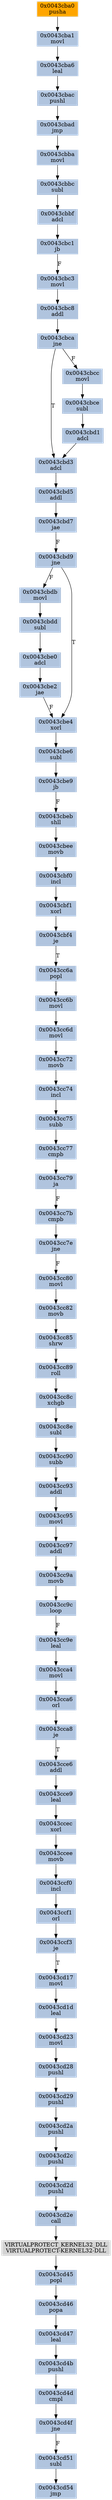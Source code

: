strict digraph G {
	graph [bgcolor=transparent,
		name=G
	];
	node [color=lightsteelblue,
		fillcolor=lightsteelblue,
		shape=rectangle,
		style=filled
	];
	"0x0043cc8e"	[label="0x0043cc8e
subl"];
	"0x0043cc90"	[label="0x0043cc90
subb"];
	"0x0043cc8e" -> "0x0043cc90"	[color="#000000"];
	"0x0043cbce"	[label="0x0043cbce
subl"];
	"0x0043cbd1"	[label="0x0043cbd1
adcl"];
	"0x0043cbce" -> "0x0043cbd1"	[color="#000000"];
	"0x0043cd17"	[label="0x0043cd17
movl"];
	"0x0043cd1d"	[label="0x0043cd1d
leal"];
	"0x0043cd17" -> "0x0043cd1d"	[color="#000000"];
	"0x0043cbdb"	[label="0x0043cbdb
movl"];
	"0x0043cbdd"	[label="0x0043cbdd
subl"];
	"0x0043cbdb" -> "0x0043cbdd"	[color="#000000"];
	"0x0043cc8c"	[label="0x0043cc8c
xchgb"];
	"0x0043cc8c" -> "0x0043cc8e"	[color="#000000"];
	"0x0043cc93"	[label="0x0043cc93
addl"];
	"0x0043cc95"	[label="0x0043cc95
movl"];
	"0x0043cc93" -> "0x0043cc95"	[color="#000000"];
	"0x0043cc72"	[label="0x0043cc72
movb"];
	"0x0043cc74"	[label="0x0043cc74
incl"];
	"0x0043cc72" -> "0x0043cc74"	[color="#000000"];
	"0x0043cbd5"	[label="0x0043cbd5
addl"];
	"0x0043cbd7"	[label="0x0043cbd7
jae"];
	"0x0043cbd5" -> "0x0043cbd7"	[color="#000000"];
	"0x0043cbe6"	[label="0x0043cbe6
subl"];
	"0x0043cbe9"	[label="0x0043cbe9
jb"];
	"0x0043cbe6" -> "0x0043cbe9"	[color="#000000"];
	"0x0043cc80"	[label="0x0043cc80
movl"];
	"0x0043cc82"	[label="0x0043cc82
movb"];
	"0x0043cc80" -> "0x0043cc82"	[color="#000000"];
	"0x0043cba6"	[label="0x0043cba6
leal"];
	"0x0043cbac"	[label="0x0043cbac
pushl"];
	"0x0043cba6" -> "0x0043cbac"	[color="#000000"];
	"0x0043cd23"	[label="0x0043cd23
movl"];
	"0x0043cd1d" -> "0x0043cd23"	[color="#000000"];
	"0x0043cca8"	[label="0x0043cca8
je"];
	"0x0043cce6"	[label="0x0043cce6
addl"];
	"0x0043cca8" -> "0x0043cce6"	[color="#000000",
		label=T];
	"0x0043cba0"	[color=lightgrey,
		fillcolor=orange,
		label="0x0043cba0
pusha"];
	"0x0043cba1"	[label="0x0043cba1
movl"];
	"0x0043cba0" -> "0x0043cba1"	[color="#000000"];
	"0x0043ccf3"	[label="0x0043ccf3
je"];
	"0x0043ccf3" -> "0x0043cd17"	[color="#000000",
		label=T];
	"0x0043cbc1"	[label="0x0043cbc1
jb"];
	"0x0043cbc3"	[label="0x0043cbc3
movl"];
	"0x0043cbc1" -> "0x0043cbc3"	[color="#000000",
		label=F];
	"0x0043cbba"	[label="0x0043cbba
movl"];
	"0x0043cbbc"	[label="0x0043cbbc
subl"];
	"0x0043cbba" -> "0x0043cbbc"	[color="#000000"];
	"0x0043cc97"	[label="0x0043cc97
addl"];
	"0x0043cc95" -> "0x0043cc97"	[color="#000000"];
	"0x0043cc90" -> "0x0043cc93"	[color="#000000"];
	"0x0043cbe4"	[label="0x0043cbe4
xorl"];
	"0x0043cbe4" -> "0x0043cbe6"	[color="#000000"];
	"0x0043cca6"	[label="0x0043cca6
orl"];
	"0x0043cca6" -> "0x0043cca8"	[color="#000000"];
	"0x0043cbc8"	[label="0x0043cbc8
addl"];
	"0x0043cbc3" -> "0x0043cbc8"	[color="#000000"];
	"0x0043cbad"	[label="0x0043cbad
jmp"];
	"0x0043cbac" -> "0x0043cbad"	[color="#000000"];
	"0x0043cd51"	[label="0x0043cd51
subl"];
	"0x0043cd54"	[label="0x0043cd54
jmp"];
	"0x0043cd51" -> "0x0043cd54"	[color="#000000"];
	"0x0043cd29"	[label="0x0043cd29
pushl"];
	"0x0043cd2a"	[label="0x0043cd2a
pushl"];
	"0x0043cd29" -> "0x0043cd2a"	[color="#000000"];
	"0x0043cc9e"	[label="0x0043cc9e
leal"];
	"0x0043cca4"	[label="0x0043cca4
movl"];
	"0x0043cc9e" -> "0x0043cca4"	[color="#000000"];
	"0x0043cd28"	[label="0x0043cd28
pushl"];
	"0x0043cd28" -> "0x0043cd29"	[color="#000000"];
	"0x0043cc85"	[label="0x0043cc85
shrw"];
	"0x0043cc89"	[label="0x0043cc89
roll"];
	"0x0043cc85" -> "0x0043cc89"	[color="#000000"];
	"0x0043cc75"	[label="0x0043cc75
subb"];
	"0x0043cc77"	[label="0x0043cc77
cmpb"];
	"0x0043cc75" -> "0x0043cc77"	[color="#000000"];
	"0x0043cbf4"	[label="0x0043cbf4
je"];
	"0x0043cc6a"	[label="0x0043cc6a
popl"];
	"0x0043cbf4" -> "0x0043cc6a"	[color="#000000",
		label=T];
	"0x0043cd4d"	[label="0x0043cd4d
cmpl"];
	"0x0043cd4f"	[label="0x0043cd4f
jne"];
	"0x0043cd4d" -> "0x0043cd4f"	[color="#000000"];
	"0x0043cbd3"	[label="0x0043cbd3
adcl"];
	"0x0043cbd1" -> "0x0043cbd3"	[color="#000000"];
	"0x0043cd2e"	[label="0x0043cd2e
call"];
	VIRTUALPROTECT_KERNEL32_DLL	[color=lightgrey,
		fillcolor=lightgrey,
		label="VIRTUALPROTECT_KERNEL32_DLL
VIRTUALPROTECT-KERNEL32-DLL"];
	"0x0043cd2e" -> VIRTUALPROTECT_KERNEL32_DLL	[color="#000000"];
	"0x0043cbca"	[label="0x0043cbca
jne"];
	"0x0043cbc8" -> "0x0043cbca"	[color="#000000"];
	"0x0043cc82" -> "0x0043cc85"	[color="#000000"];
	"0x0043cc79"	[label="0x0043cc79
ja"];
	"0x0043cc7b"	[label="0x0043cc7b
cmpb"];
	"0x0043cc79" -> "0x0043cc7b"	[color="#000000",
		label=F];
	"0x0043cbbf"	[label="0x0043cbbf
adcl"];
	"0x0043cbbf" -> "0x0043cbc1"	[color="#000000"];
	"0x0043cbeb"	[label="0x0043cbeb
shll"];
	"0x0043cbe9" -> "0x0043cbeb"	[color="#000000",
		label=F];
	"0x0043cbca" -> "0x0043cbd3"	[color="#000000",
		label=T];
	"0x0043cbcc"	[label="0x0043cbcc
movl"];
	"0x0043cbca" -> "0x0043cbcc"	[color="#000000",
		label=F];
	"0x0043cd45"	[label="0x0043cd45
popl"];
	"0x0043cd46"	[label="0x0043cd46
popa"];
	"0x0043cd45" -> "0x0043cd46"	[color="#000000"];
	"0x0043ccee"	[label="0x0043ccee
movb"];
	"0x0043ccf0"	[label="0x0043ccf0
incl"];
	"0x0043ccee" -> "0x0043ccf0"	[color="#000000"];
	"0x0043cbad" -> "0x0043cbba"	[color="#000000"];
	"0x0043cca4" -> "0x0043cca6"	[color="#000000"];
	"0x0043cbf0"	[label="0x0043cbf0
incl"];
	"0x0043cbf1"	[label="0x0043cbf1
xorl"];
	"0x0043cbf0" -> "0x0043cbf1"	[color="#000000"];
	"0x0043cbd3" -> "0x0043cbd5"	[color="#000000"];
	"0x0043cbee"	[label="0x0043cbee
movb"];
	"0x0043cbeb" -> "0x0043cbee"	[color="#000000"];
	"0x0043cbe0"	[label="0x0043cbe0
adcl"];
	"0x0043cbdd" -> "0x0043cbe0"	[color="#000000"];
	"0x0043ccf1"	[label="0x0043ccf1
orl"];
	"0x0043ccf0" -> "0x0043ccf1"	[color="#000000"];
	"0x0043cbd9"	[label="0x0043cbd9
jne"];
	"0x0043cbd7" -> "0x0043cbd9"	[color="#000000",
		label=F];
	"0x0043cbcc" -> "0x0043cbce"	[color="#000000"];
	"0x0043cd2d"	[label="0x0043cd2d
pushl"];
	"0x0043cd2d" -> "0x0043cd2e"	[color="#000000"];
	"0x0043cc7e"	[label="0x0043cc7e
jne"];
	"0x0043cc7e" -> "0x0043cc80"	[color="#000000",
		label=F];
	"0x0043cc77" -> "0x0043cc79"	[color="#000000"];
	"0x0043ccec"	[label="0x0043ccec
xorl"];
	"0x0043ccec" -> "0x0043ccee"	[color="#000000"];
	"0x0043cc7b" -> "0x0043cc7e"	[color="#000000"];
	"0x0043cd2c"	[label="0x0043cd2c
pushl"];
	"0x0043cd2c" -> "0x0043cd2d"	[color="#000000"];
	"0x0043cd47"	[label="0x0043cd47
leal"];
	"0x0043cd46" -> "0x0043cd47"	[color="#000000"];
	"0x0043cbe2"	[label="0x0043cbe2
jae"];
	"0x0043cbe2" -> "0x0043cbe4"	[color="#000000",
		label=F];
	"0x0043cc9c"	[label="0x0043cc9c
loop"];
	"0x0043cc9c" -> "0x0043cc9e"	[color="#000000",
		label=F];
	"0x0043cd23" -> "0x0043cd28"	[color="#000000"];
	"0x0043cc6d"	[label="0x0043cc6d
movl"];
	"0x0043cc6d" -> "0x0043cc72"	[color="#000000"];
	"0x0043cd4f" -> "0x0043cd51"	[color="#000000",
		label=F];
	"0x0043cce9"	[label="0x0043cce9
leal"];
	"0x0043cce6" -> "0x0043cce9"	[color="#000000"];
	"0x0043cc74" -> "0x0043cc75"	[color="#000000"];
	"0x0043cba1" -> "0x0043cba6"	[color="#000000"];
	VIRTUALPROTECT_KERNEL32_DLL -> "0x0043cd45"	[color="#000000"];
	"0x0043cd2a" -> "0x0043cd2c"	[color="#000000"];
	"0x0043cc6b"	[label="0x0043cc6b
movl"];
	"0x0043cc6b" -> "0x0043cc6d"	[color="#000000"];
	"0x0043cc9a"	[label="0x0043cc9a
movb"];
	"0x0043cc97" -> "0x0043cc9a"	[color="#000000"];
	"0x0043cce9" -> "0x0043ccec"	[color="#000000"];
	"0x0043cc89" -> "0x0043cc8c"	[color="#000000"];
	"0x0043cbf1" -> "0x0043cbf4"	[color="#000000"];
	"0x0043cbe0" -> "0x0043cbe2"	[color="#000000"];
	"0x0043cc6a" -> "0x0043cc6b"	[color="#000000"];
	"0x0043cbd9" -> "0x0043cbdb"	[color="#000000",
		label=F];
	"0x0043cbd9" -> "0x0043cbe4"	[color="#000000",
		label=T];
	"0x0043cd4b"	[label="0x0043cd4b
pushl"];
	"0x0043cd4b" -> "0x0043cd4d"	[color="#000000"];
	"0x0043cbbc" -> "0x0043cbbf"	[color="#000000"];
	"0x0043cbee" -> "0x0043cbf0"	[color="#000000"];
	"0x0043cc9a" -> "0x0043cc9c"	[color="#000000"];
	"0x0043cd47" -> "0x0043cd4b"	[color="#000000"];
	"0x0043ccf1" -> "0x0043ccf3"	[color="#000000"];
}
